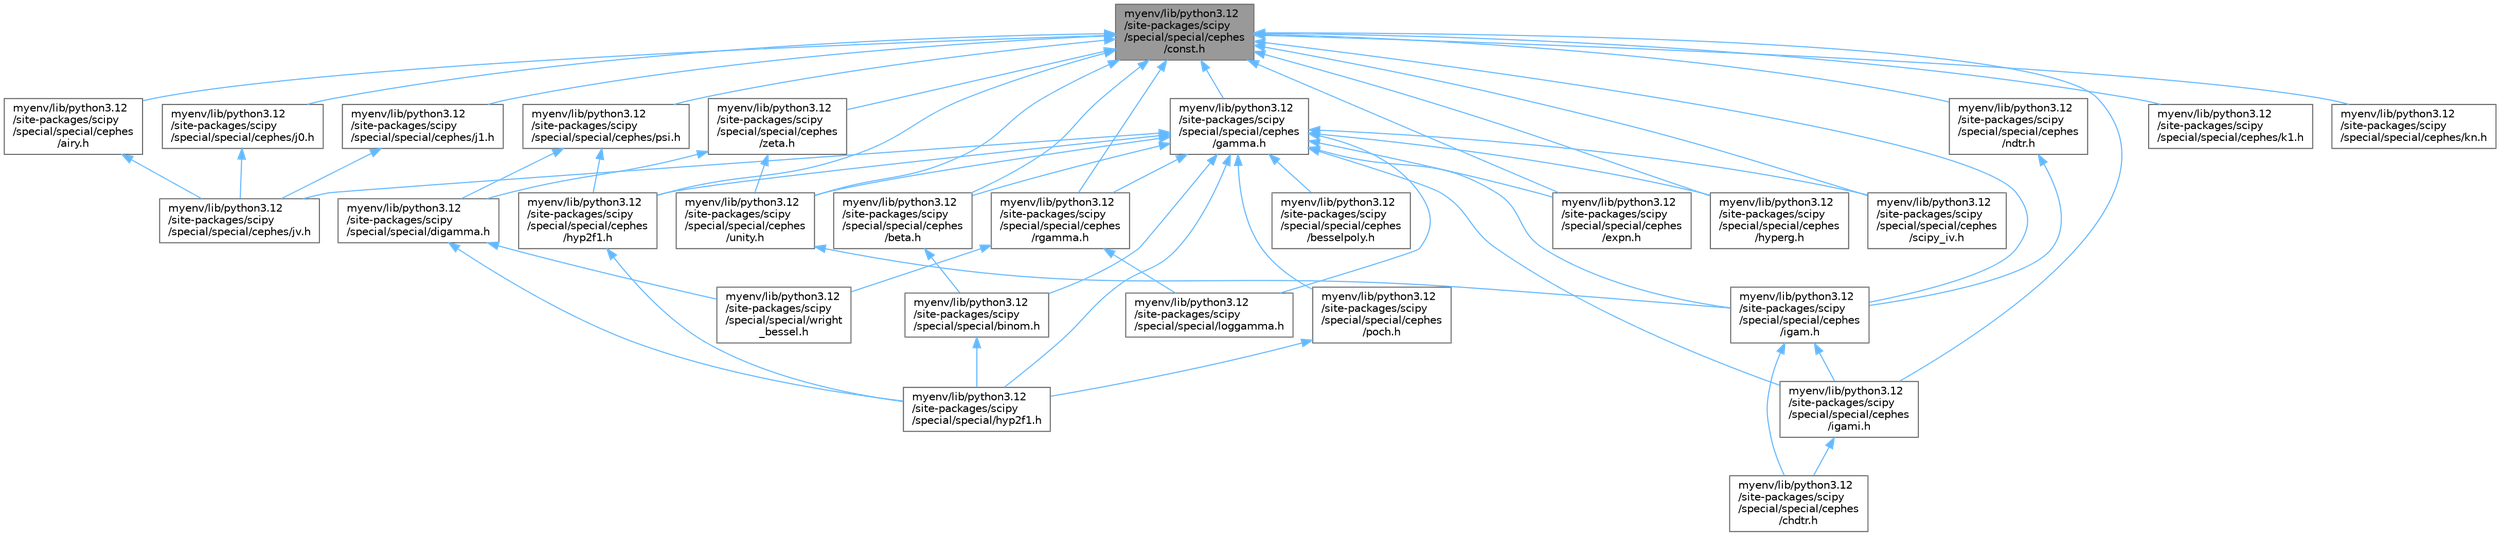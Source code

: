 digraph "myenv/lib/python3.12/site-packages/scipy/special/special/cephes/const.h"
{
 // LATEX_PDF_SIZE
  bgcolor="transparent";
  edge [fontname=Helvetica,fontsize=10,labelfontname=Helvetica,labelfontsize=10];
  node [fontname=Helvetica,fontsize=10,shape=box,height=0.2,width=0.4];
  Node1 [id="Node000001",label="myenv/lib/python3.12\l/site-packages/scipy\l/special/special/cephes\l/const.h",height=0.2,width=0.4,color="gray40", fillcolor="grey60", style="filled", fontcolor="black",tooltip=" "];
  Node1 -> Node2 [id="edge1_Node000001_Node000002",dir="back",color="steelblue1",style="solid",tooltip=" "];
  Node2 [id="Node000002",label="myenv/lib/python3.12\l/site-packages/scipy\l/special/special/cephes\l/airy.h",height=0.2,width=0.4,color="grey40", fillcolor="white", style="filled",URL="$airy_8h.html",tooltip=" "];
  Node2 -> Node3 [id="edge2_Node000002_Node000003",dir="back",color="steelblue1",style="solid",tooltip=" "];
  Node3 [id="Node000003",label="myenv/lib/python3.12\l/site-packages/scipy\l/special/special/cephes/jv.h",height=0.2,width=0.4,color="grey40", fillcolor="white", style="filled",URL="$jv_8h.html",tooltip=" "];
  Node1 -> Node4 [id="edge3_Node000001_Node000004",dir="back",color="steelblue1",style="solid",tooltip=" "];
  Node4 [id="Node000004",label="myenv/lib/python3.12\l/site-packages/scipy\l/special/special/cephes\l/beta.h",height=0.2,width=0.4,color="grey40", fillcolor="white", style="filled",URL="$beta_8h.html",tooltip=" "];
  Node4 -> Node5 [id="edge4_Node000004_Node000005",dir="back",color="steelblue1",style="solid",tooltip=" "];
  Node5 [id="Node000005",label="myenv/lib/python3.12\l/site-packages/scipy\l/special/special/binom.h",height=0.2,width=0.4,color="grey40", fillcolor="white", style="filled",URL="$binom_8h.html",tooltip=" "];
  Node5 -> Node6 [id="edge5_Node000005_Node000006",dir="back",color="steelblue1",style="solid",tooltip=" "];
  Node6 [id="Node000006",label="myenv/lib/python3.12\l/site-packages/scipy\l/special/special/hyp2f1.h",height=0.2,width=0.4,color="grey40", fillcolor="white", style="filled",URL="$hyp2f1_8h.html",tooltip=" "];
  Node1 -> Node7 [id="edge6_Node000001_Node000007",dir="back",color="steelblue1",style="solid",tooltip=" "];
  Node7 [id="Node000007",label="myenv/lib/python3.12\l/site-packages/scipy\l/special/special/cephes\l/expn.h",height=0.2,width=0.4,color="grey40", fillcolor="white", style="filled",URL="$expn_8h.html",tooltip=" "];
  Node1 -> Node8 [id="edge7_Node000001_Node000008",dir="back",color="steelblue1",style="solid",tooltip=" "];
  Node8 [id="Node000008",label="myenv/lib/python3.12\l/site-packages/scipy\l/special/special/cephes\l/gamma.h",height=0.2,width=0.4,color="grey40", fillcolor="white", style="filled",URL="$gamma_8h.html",tooltip=" "];
  Node8 -> Node5 [id="edge8_Node000008_Node000005",dir="back",color="steelblue1",style="solid",tooltip=" "];
  Node8 -> Node9 [id="edge9_Node000008_Node000009",dir="back",color="steelblue1",style="solid",tooltip=" "];
  Node9 [id="Node000009",label="myenv/lib/python3.12\l/site-packages/scipy\l/special/special/cephes\l/besselpoly.h",height=0.2,width=0.4,color="grey40", fillcolor="white", style="filled",URL="$besselpoly_8h.html",tooltip=" "];
  Node8 -> Node4 [id="edge10_Node000008_Node000004",dir="back",color="steelblue1",style="solid",tooltip=" "];
  Node8 -> Node7 [id="edge11_Node000008_Node000007",dir="back",color="steelblue1",style="solid",tooltip=" "];
  Node8 -> Node10 [id="edge12_Node000008_Node000010",dir="back",color="steelblue1",style="solid",tooltip=" "];
  Node10 [id="Node000010",label="myenv/lib/python3.12\l/site-packages/scipy\l/special/special/cephes\l/hyp2f1.h",height=0.2,width=0.4,color="grey40", fillcolor="white", style="filled",URL="$cephes_2hyp2f1_8h.html",tooltip=" "];
  Node10 -> Node6 [id="edge13_Node000010_Node000006",dir="back",color="steelblue1",style="solid",tooltip=" "];
  Node8 -> Node11 [id="edge14_Node000008_Node000011",dir="back",color="steelblue1",style="solid",tooltip=" "];
  Node11 [id="Node000011",label="myenv/lib/python3.12\l/site-packages/scipy\l/special/special/cephes\l/hyperg.h",height=0.2,width=0.4,color="grey40", fillcolor="white", style="filled",URL="$hyperg_8h.html",tooltip=" "];
  Node8 -> Node12 [id="edge15_Node000008_Node000012",dir="back",color="steelblue1",style="solid",tooltip=" "];
  Node12 [id="Node000012",label="myenv/lib/python3.12\l/site-packages/scipy\l/special/special/cephes\l/igam.h",height=0.2,width=0.4,color="grey40", fillcolor="white", style="filled",URL="$igam_8h.html",tooltip=" "];
  Node12 -> Node13 [id="edge16_Node000012_Node000013",dir="back",color="steelblue1",style="solid",tooltip=" "];
  Node13 [id="Node000013",label="myenv/lib/python3.12\l/site-packages/scipy\l/special/special/cephes\l/chdtr.h",height=0.2,width=0.4,color="grey40", fillcolor="white", style="filled",URL="$chdtr_8h.html",tooltip=" "];
  Node12 -> Node14 [id="edge17_Node000012_Node000014",dir="back",color="steelblue1",style="solid",tooltip=" "];
  Node14 [id="Node000014",label="myenv/lib/python3.12\l/site-packages/scipy\l/special/special/cephes\l/igami.h",height=0.2,width=0.4,color="grey40", fillcolor="white", style="filled",URL="$igami_8h.html",tooltip=" "];
  Node14 -> Node13 [id="edge18_Node000014_Node000013",dir="back",color="steelblue1",style="solid",tooltip=" "];
  Node8 -> Node14 [id="edge19_Node000008_Node000014",dir="back",color="steelblue1",style="solid",tooltip=" "];
  Node8 -> Node3 [id="edge20_Node000008_Node000003",dir="back",color="steelblue1",style="solid",tooltip=" "];
  Node8 -> Node15 [id="edge21_Node000008_Node000015",dir="back",color="steelblue1",style="solid",tooltip=" "];
  Node15 [id="Node000015",label="myenv/lib/python3.12\l/site-packages/scipy\l/special/special/cephes\l/poch.h",height=0.2,width=0.4,color="grey40", fillcolor="white", style="filled",URL="$poch_8h.html",tooltip=" "];
  Node15 -> Node6 [id="edge22_Node000015_Node000006",dir="back",color="steelblue1",style="solid",tooltip=" "];
  Node8 -> Node16 [id="edge23_Node000008_Node000016",dir="back",color="steelblue1",style="solid",tooltip=" "];
  Node16 [id="Node000016",label="myenv/lib/python3.12\l/site-packages/scipy\l/special/special/cephes\l/rgamma.h",height=0.2,width=0.4,color="grey40", fillcolor="white", style="filled",URL="$rgamma_8h.html",tooltip=" "];
  Node16 -> Node17 [id="edge24_Node000016_Node000017",dir="back",color="steelblue1",style="solid",tooltip=" "];
  Node17 [id="Node000017",label="myenv/lib/python3.12\l/site-packages/scipy\l/special/special/loggamma.h",height=0.2,width=0.4,color="grey40", fillcolor="white", style="filled",URL="$loggamma_8h.html",tooltip=" "];
  Node16 -> Node18 [id="edge25_Node000016_Node000018",dir="back",color="steelblue1",style="solid",tooltip=" "];
  Node18 [id="Node000018",label="myenv/lib/python3.12\l/site-packages/scipy\l/special/special/wright\l_bessel.h",height=0.2,width=0.4,color="grey40", fillcolor="white", style="filled",URL="$wright__bessel_8h.html",tooltip=" "];
  Node8 -> Node19 [id="edge26_Node000008_Node000019",dir="back",color="steelblue1",style="solid",tooltip=" "];
  Node19 [id="Node000019",label="myenv/lib/python3.12\l/site-packages/scipy\l/special/special/cephes\l/scipy_iv.h",height=0.2,width=0.4,color="grey40", fillcolor="white", style="filled",URL="$scipy__iv_8h.html",tooltip=" "];
  Node8 -> Node20 [id="edge27_Node000008_Node000020",dir="back",color="steelblue1",style="solid",tooltip=" "];
  Node20 [id="Node000020",label="myenv/lib/python3.12\l/site-packages/scipy\l/special/special/cephes\l/unity.h",height=0.2,width=0.4,color="grey40", fillcolor="white", style="filled",URL="$unity_8h.html",tooltip=" "];
  Node20 -> Node12 [id="edge28_Node000020_Node000012",dir="back",color="steelblue1",style="solid",tooltip=" "];
  Node8 -> Node6 [id="edge29_Node000008_Node000006",dir="back",color="steelblue1",style="solid",tooltip=" "];
  Node8 -> Node17 [id="edge30_Node000008_Node000017",dir="back",color="steelblue1",style="solid",tooltip=" "];
  Node1 -> Node10 [id="edge31_Node000001_Node000010",dir="back",color="steelblue1",style="solid",tooltip=" "];
  Node1 -> Node11 [id="edge32_Node000001_Node000011",dir="back",color="steelblue1",style="solid",tooltip=" "];
  Node1 -> Node12 [id="edge33_Node000001_Node000012",dir="back",color="steelblue1",style="solid",tooltip=" "];
  Node1 -> Node14 [id="edge34_Node000001_Node000014",dir="back",color="steelblue1",style="solid",tooltip=" "];
  Node1 -> Node21 [id="edge35_Node000001_Node000021",dir="back",color="steelblue1",style="solid",tooltip=" "];
  Node21 [id="Node000021",label="myenv/lib/python3.12\l/site-packages/scipy\l/special/special/cephes/j0.h",height=0.2,width=0.4,color="grey40", fillcolor="white", style="filled",URL="$j0_8h.html",tooltip=" "];
  Node21 -> Node3 [id="edge36_Node000021_Node000003",dir="back",color="steelblue1",style="solid",tooltip=" "];
  Node1 -> Node22 [id="edge37_Node000001_Node000022",dir="back",color="steelblue1",style="solid",tooltip=" "];
  Node22 [id="Node000022",label="myenv/lib/python3.12\l/site-packages/scipy\l/special/special/cephes/j1.h",height=0.2,width=0.4,color="grey40", fillcolor="white", style="filled",URL="$j1_8h.html",tooltip=" "];
  Node22 -> Node3 [id="edge38_Node000022_Node000003",dir="back",color="steelblue1",style="solid",tooltip=" "];
  Node1 -> Node23 [id="edge39_Node000001_Node000023",dir="back",color="steelblue1",style="solid",tooltip=" "];
  Node23 [id="Node000023",label="myenv/lib/python3.12\l/site-packages/scipy\l/special/special/cephes/k1.h",height=0.2,width=0.4,color="grey40", fillcolor="white", style="filled",URL="$k1_8h.html",tooltip=" "];
  Node1 -> Node24 [id="edge40_Node000001_Node000024",dir="back",color="steelblue1",style="solid",tooltip=" "];
  Node24 [id="Node000024",label="myenv/lib/python3.12\l/site-packages/scipy\l/special/special/cephes/kn.h",height=0.2,width=0.4,color="grey40", fillcolor="white", style="filled",URL="$kn_8h.html",tooltip=" "];
  Node1 -> Node25 [id="edge41_Node000001_Node000025",dir="back",color="steelblue1",style="solid",tooltip=" "];
  Node25 [id="Node000025",label="myenv/lib/python3.12\l/site-packages/scipy\l/special/special/cephes\l/ndtr.h",height=0.2,width=0.4,color="grey40", fillcolor="white", style="filled",URL="$ndtr_8h.html",tooltip=" "];
  Node25 -> Node12 [id="edge42_Node000025_Node000012",dir="back",color="steelblue1",style="solid",tooltip=" "];
  Node1 -> Node26 [id="edge43_Node000001_Node000026",dir="back",color="steelblue1",style="solid",tooltip=" "];
  Node26 [id="Node000026",label="myenv/lib/python3.12\l/site-packages/scipy\l/special/special/cephes/psi.h",height=0.2,width=0.4,color="grey40", fillcolor="white", style="filled",URL="$psi_8h.html",tooltip=" "];
  Node26 -> Node10 [id="edge44_Node000026_Node000010",dir="back",color="steelblue1",style="solid",tooltip=" "];
  Node26 -> Node27 [id="edge45_Node000026_Node000027",dir="back",color="steelblue1",style="solid",tooltip=" "];
  Node27 [id="Node000027",label="myenv/lib/python3.12\l/site-packages/scipy\l/special/special/digamma.h",height=0.2,width=0.4,color="grey40", fillcolor="white", style="filled",URL="$digamma_8h.html",tooltip=" "];
  Node27 -> Node6 [id="edge46_Node000027_Node000006",dir="back",color="steelblue1",style="solid",tooltip=" "];
  Node27 -> Node18 [id="edge47_Node000027_Node000018",dir="back",color="steelblue1",style="solid",tooltip=" "];
  Node1 -> Node16 [id="edge48_Node000001_Node000016",dir="back",color="steelblue1",style="solid",tooltip=" "];
  Node1 -> Node19 [id="edge49_Node000001_Node000019",dir="back",color="steelblue1",style="solid",tooltip=" "];
  Node1 -> Node20 [id="edge50_Node000001_Node000020",dir="back",color="steelblue1",style="solid",tooltip=" "];
  Node1 -> Node28 [id="edge51_Node000001_Node000028",dir="back",color="steelblue1",style="solid",tooltip=" "];
  Node28 [id="Node000028",label="myenv/lib/python3.12\l/site-packages/scipy\l/special/special/cephes\l/zeta.h",height=0.2,width=0.4,color="grey40", fillcolor="white", style="filled",URL="$zeta_8h.html",tooltip=" "];
  Node28 -> Node20 [id="edge52_Node000028_Node000020",dir="back",color="steelblue1",style="solid",tooltip=" "];
  Node28 -> Node27 [id="edge53_Node000028_Node000027",dir="back",color="steelblue1",style="solid",tooltip=" "];
}
